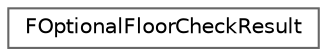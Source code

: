digraph "Graphical Class Hierarchy"
{
 // INTERACTIVE_SVG=YES
 // LATEX_PDF_SIZE
  bgcolor="transparent";
  edge [fontname=Helvetica,fontsize=10,labelfontname=Helvetica,labelfontsize=10];
  node [fontname=Helvetica,fontsize=10,shape=box,height=0.2,width=0.4];
  rankdir="LR";
  Node0 [id="Node000000",label="FOptionalFloorCheckResult",height=0.2,width=0.4,color="grey40", fillcolor="white", style="filled",URL="$d3/d3a/structFOptionalFloorCheckResult.html",tooltip="Used by some movement operations to conditionally return a floor check result, if one was performed."];
}
